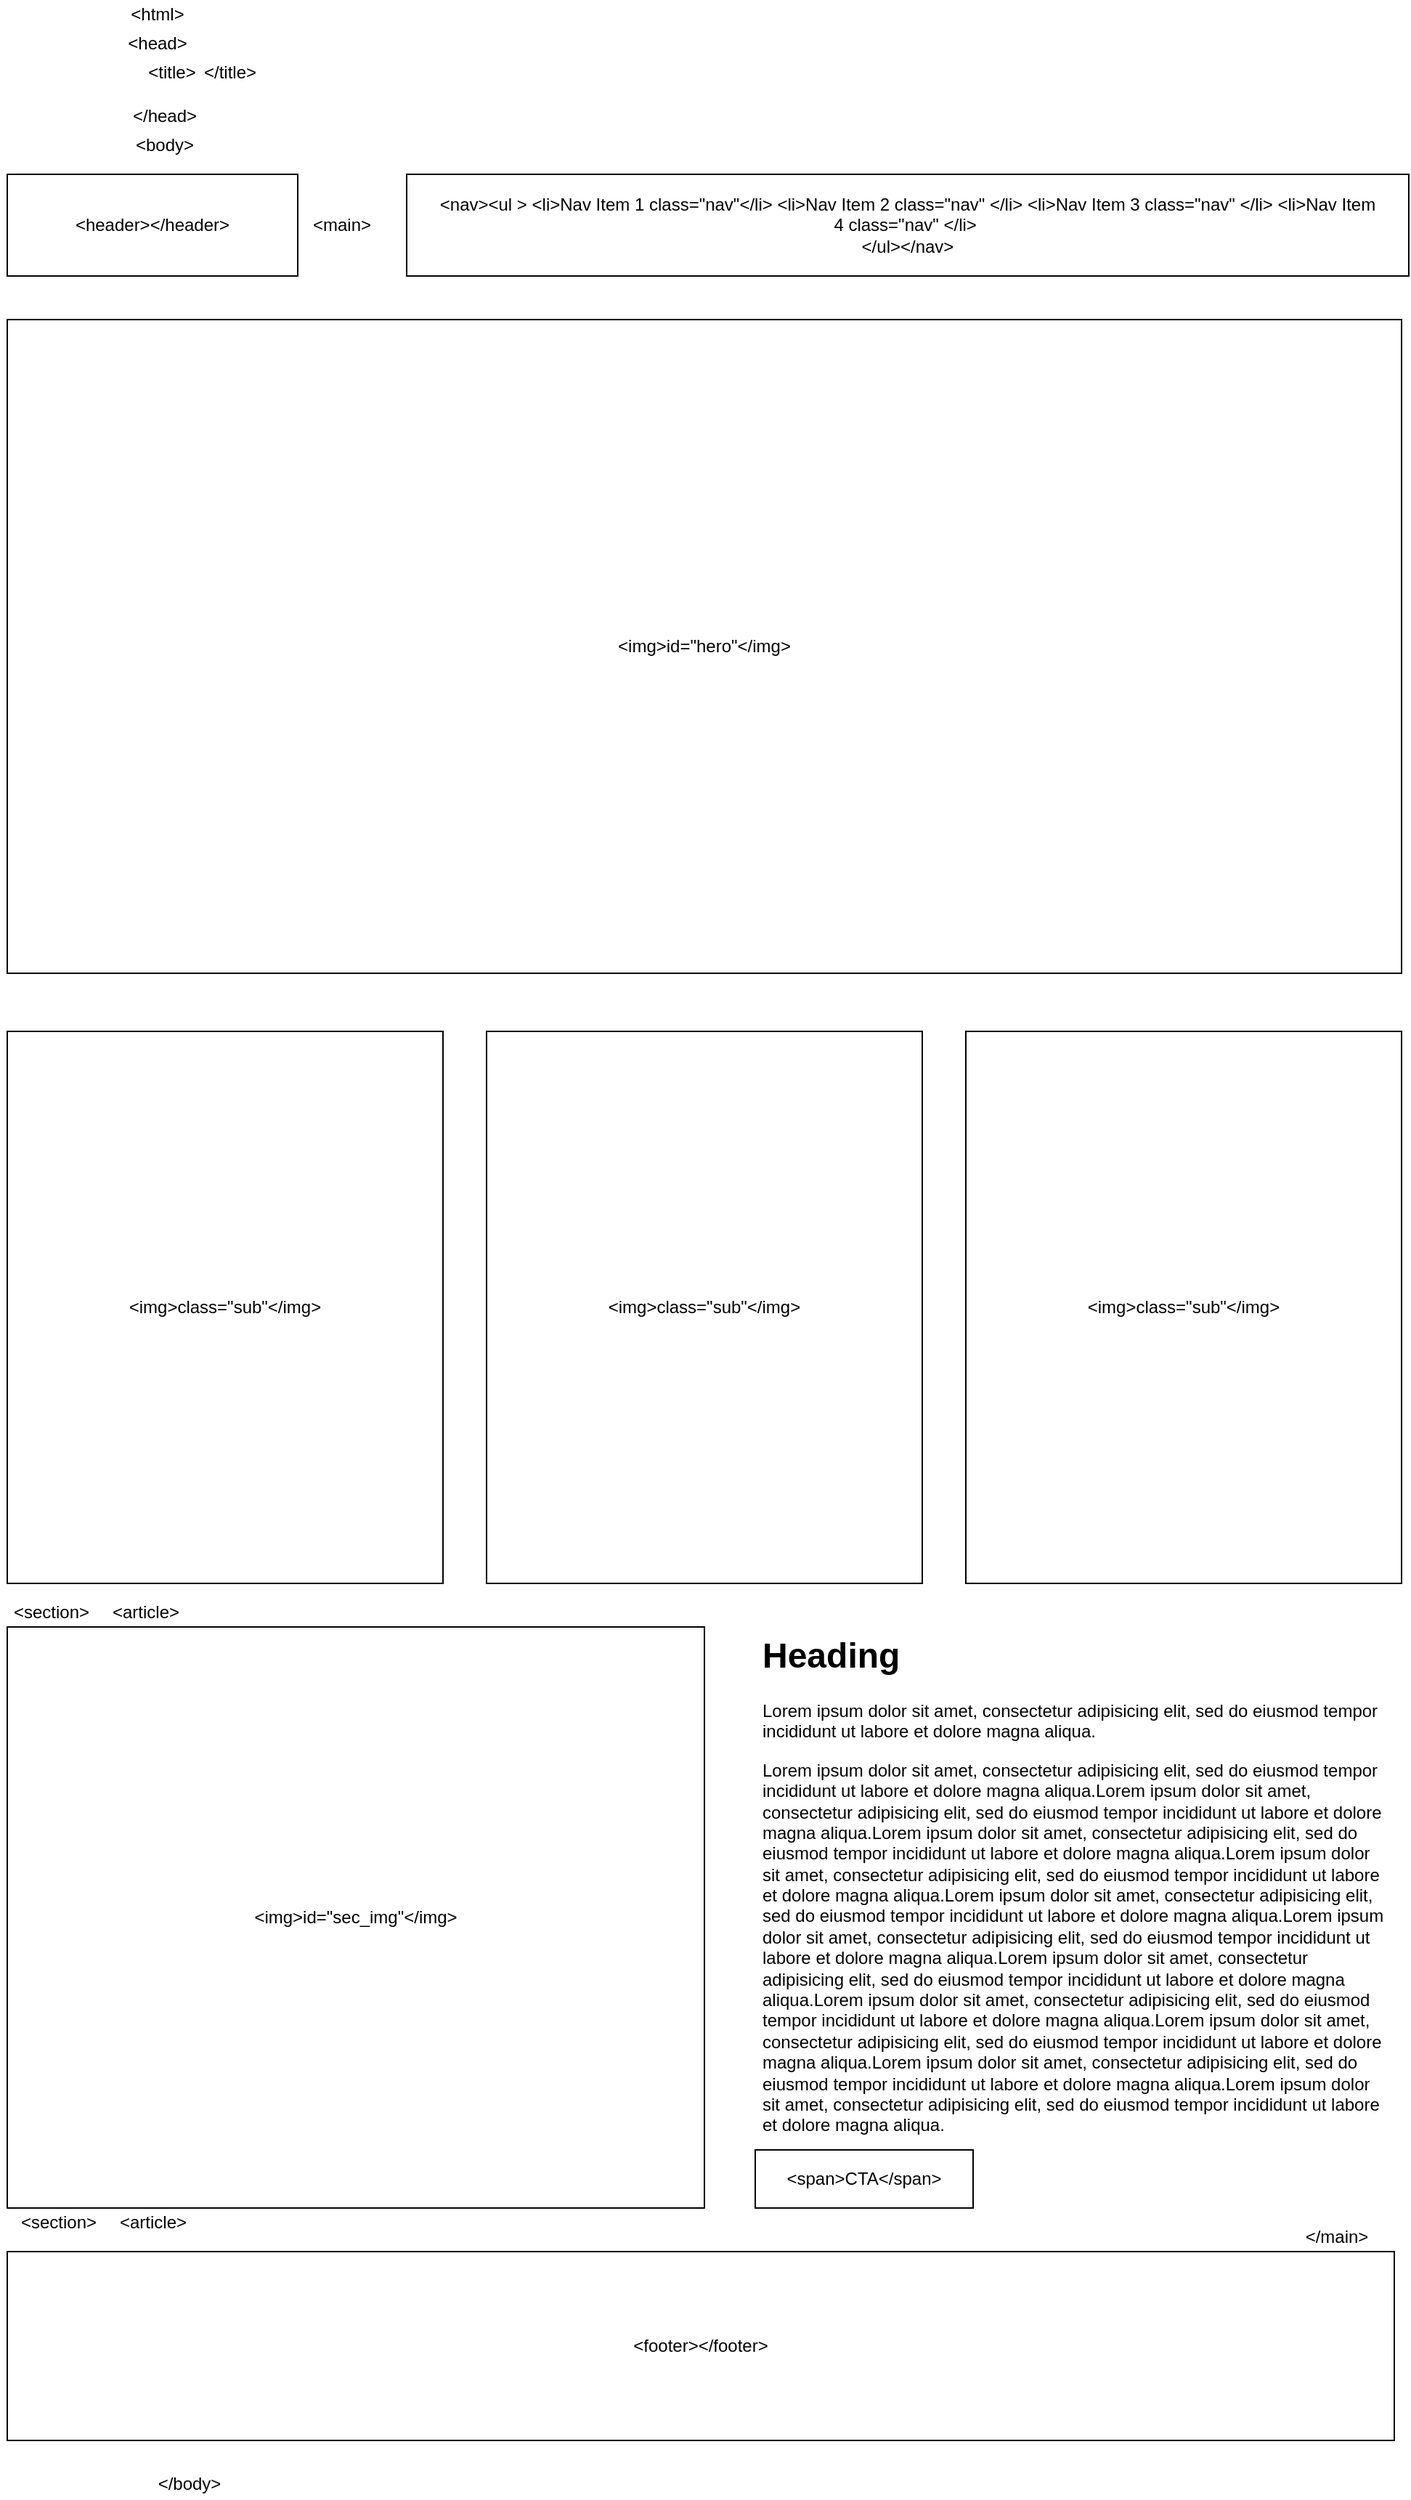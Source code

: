 <mxfile version="13.7.8" type="github">
  <diagram id="p2yzrnkit3_OtgPV_Iqt" name="Page-1">
    <mxGraphModel dx="2272" dy="800" grid="1" gridSize="10" guides="1" tooltips="1" connect="1" arrows="1" fold="1" page="1" pageScale="1" pageWidth="850" pageHeight="1100" math="0" shadow="0">
      <root>
        <mxCell id="0" />
        <mxCell id="1" parent="0" />
        <mxCell id="rvLtZvoa7bcQ7wEoCx9--2" value="&amp;lt;html&amp;gt;" style="text;html=1;align=center;verticalAlign=middle;resizable=0;points=[];autosize=1;" vertex="1" parent="1">
          <mxGeometry x="22.5" y="50" width="50" height="20" as="geometry" />
        </mxCell>
        <mxCell id="rvLtZvoa7bcQ7wEoCx9--3" value="&amp;lt;head&amp;gt;" style="text;html=1;align=center;verticalAlign=middle;resizable=0;points=[];autosize=1;" vertex="1" parent="1">
          <mxGeometry x="17.5" y="70" width="60" height="20" as="geometry" />
        </mxCell>
        <mxCell id="rvLtZvoa7bcQ7wEoCx9--4" value="&amp;lt;title&amp;gt;" style="text;html=1;align=center;verticalAlign=middle;resizable=0;points=[];autosize=1;" vertex="1" parent="1">
          <mxGeometry x="32.5" y="90" width="50" height="20" as="geometry" />
        </mxCell>
        <mxCell id="rvLtZvoa7bcQ7wEoCx9--5" value="&amp;lt;body&amp;gt;" style="text;html=1;align=center;verticalAlign=middle;resizable=0;points=[];autosize=1;" vertex="1" parent="1">
          <mxGeometry x="22.5" y="140" width="60" height="20" as="geometry" />
        </mxCell>
        <mxCell id="rvLtZvoa7bcQ7wEoCx9--7" value="&amp;lt;img&amp;gt;id=&quot;hero&quot;&amp;lt;/img&amp;gt;" style="rounded=0;whiteSpace=wrap;html=1;" vertex="1" parent="1">
          <mxGeometry x="-55" y="270" width="960" height="450" as="geometry" />
        </mxCell>
        <mxCell id="rvLtZvoa7bcQ7wEoCx9--9" value="&amp;lt;img&amp;gt;class=&quot;sub&quot;&amp;lt;/img&amp;gt;" style="rounded=0;whiteSpace=wrap;html=1;" vertex="1" parent="1">
          <mxGeometry x="-55" y="760" width="300" height="380" as="geometry" />
        </mxCell>
        <mxCell id="rvLtZvoa7bcQ7wEoCx9--11" value="&amp;lt;header&amp;gt;&amp;lt;/header&amp;gt;" style="rounded=0;whiteSpace=wrap;html=1;" vertex="1" parent="1">
          <mxGeometry x="-55" y="170" width="200" height="70" as="geometry" />
        </mxCell>
        <mxCell id="rvLtZvoa7bcQ7wEoCx9--13" value="&lt;span&gt;&amp;lt;img&amp;gt;class=&quot;sub&quot;&amp;lt;/img&amp;gt;&lt;/span&gt;" style="rounded=0;whiteSpace=wrap;html=1;" vertex="1" parent="1">
          <mxGeometry x="275" y="760" width="300" height="380" as="geometry" />
        </mxCell>
        <mxCell id="rvLtZvoa7bcQ7wEoCx9--14" value="&lt;span&gt;&amp;lt;img&amp;gt;class=&quot;sub&quot;&amp;lt;/img&amp;gt;&lt;/span&gt;" style="rounded=0;whiteSpace=wrap;html=1;" vertex="1" parent="1">
          <mxGeometry x="605" y="760" width="300" height="380" as="geometry" />
        </mxCell>
        <mxCell id="rvLtZvoa7bcQ7wEoCx9--17" value="&amp;lt;nav&amp;gt;&amp;lt;ul &amp;gt; &amp;lt;li&amp;gt;Nav Item 1 class=&quot;nav&quot;&amp;lt;/li&amp;gt;&amp;nbsp;&amp;lt;li&amp;gt;Nav Item 2&amp;nbsp;class=&quot;nav&quot; &amp;lt;/li&amp;gt;&amp;nbsp;&amp;lt;li&amp;gt;Nav Item 3&amp;nbsp;class=&quot;nav&quot; &amp;lt;/li&amp;gt;&amp;nbsp;&amp;lt;li&amp;gt;Nav Item 4&amp;nbsp;class=&quot;nav&quot; &amp;lt;/li&amp;gt;&amp;nbsp;&lt;br&gt;&amp;lt;/ul&amp;gt;&amp;lt;/nav&amp;gt;" style="rounded=0;whiteSpace=wrap;html=1;" vertex="1" parent="1">
          <mxGeometry x="220" y="170" width="690" height="70" as="geometry" />
        </mxCell>
        <mxCell id="rvLtZvoa7bcQ7wEoCx9--19" value="&amp;lt;img&amp;gt;id=&quot;sec_img&quot;&amp;lt;/img&amp;gt;" style="rounded=0;whiteSpace=wrap;html=1;" vertex="1" parent="1">
          <mxGeometry x="-55" y="1170" width="480" height="400" as="geometry" />
        </mxCell>
        <mxCell id="rvLtZvoa7bcQ7wEoCx9--20" value="&lt;h1&gt;Heading&lt;/h1&gt;&lt;p&gt;Lorem ipsum dolor sit amet, consectetur adipisicing elit, sed do eiusmod tempor incididunt ut labore et dolore magna aliqua.&amp;nbsp;&lt;/p&gt;Lorem ipsum dolor sit amet, consectetur adipisicing elit, sed do eiusmod tempor incididunt ut labore et dolore magna aliqua.Lorem ipsum dolor sit amet, consectetur adipisicing elit, sed do eiusmod tempor incididunt ut labore et dolore magna aliqua.Lorem ipsum dolor sit amet, consectetur adipisicing elit, sed do eiusmod tempor incididunt ut labore et dolore magna aliqua.Lorem ipsum dolor sit amet, consectetur adipisicing elit, sed do eiusmod tempor incididunt ut labore et dolore magna aliqua.Lorem ipsum dolor sit amet, consectetur adipisicing elit, sed do eiusmod tempor incididunt ut labore et dolore magna aliqua.Lorem ipsum dolor sit amet, consectetur adipisicing elit, sed do eiusmod tempor incididunt ut labore et dolore magna aliqua.Lorem ipsum dolor sit amet, consectetur adipisicing elit, sed do eiusmod tempor incididunt ut labore et dolore magna aliqua.Lorem ipsum dolor sit amet, consectetur adipisicing elit, sed do eiusmod tempor incididunt ut labore et dolore magna aliqua.Lorem ipsum dolor sit amet, consectetur adipisicing elit, sed do eiusmod tempor incididunt ut labore et dolore magna aliqua.Lorem ipsum dolor sit amet, consectetur adipisicing elit, sed do eiusmod tempor incididunt ut labore et dolore magna aliqua.Lorem ipsum dolor sit amet, consectetur adipisicing elit, sed do eiusmod tempor incididunt ut labore et dolore magna aliqua." style="text;html=1;strokeColor=none;fillColor=none;spacing=5;spacingTop=-20;whiteSpace=wrap;overflow=hidden;rounded=0;" vertex="1" parent="1">
          <mxGeometry x="460" y="1170" width="440" height="350" as="geometry" />
        </mxCell>
        <mxCell id="rvLtZvoa7bcQ7wEoCx9--21" value="&amp;lt;span&amp;gt;CTA&amp;lt;/span&amp;gt;" style="whiteSpace=wrap;html=1;" vertex="1" parent="1">
          <mxGeometry x="460" y="1530" width="150" height="40" as="geometry" />
        </mxCell>
        <mxCell id="rvLtZvoa7bcQ7wEoCx9--23" value="&amp;lt;/main&amp;gt;" style="text;html=1;align=center;verticalAlign=middle;resizable=0;points=[];autosize=1;" vertex="1" parent="1">
          <mxGeometry x="830" y="1580" width="60" height="20" as="geometry" />
        </mxCell>
        <mxCell id="rvLtZvoa7bcQ7wEoCx9--24" value="&amp;lt;/body&amp;gt;" style="text;html=1;align=center;verticalAlign=middle;resizable=0;points=[];autosize=1;" vertex="1" parent="1">
          <mxGeometry x="40" y="1750" width="60" height="20" as="geometry" />
        </mxCell>
        <mxCell id="rvLtZvoa7bcQ7wEoCx9--25" value="&amp;lt;footer&amp;gt;&amp;lt;/footer&amp;gt;" style="rounded=0;whiteSpace=wrap;html=1;" vertex="1" parent="1">
          <mxGeometry x="-55" y="1600" width="955" height="130" as="geometry" />
        </mxCell>
        <mxCell id="rvLtZvoa7bcQ7wEoCx9--26" value="&amp;lt;main&amp;gt;" style="text;html=1;align=center;verticalAlign=middle;resizable=0;points=[];autosize=1;" vertex="1" parent="1">
          <mxGeometry x="145" y="195" width="60" height="20" as="geometry" />
        </mxCell>
        <mxCell id="rvLtZvoa7bcQ7wEoCx9--27" value="&amp;lt;/head&amp;gt;" style="text;html=1;align=center;verticalAlign=middle;resizable=0;points=[];autosize=1;" vertex="1" parent="1">
          <mxGeometry x="22.5" y="120" width="60" height="20" as="geometry" />
        </mxCell>
        <mxCell id="rvLtZvoa7bcQ7wEoCx9--28" value="&amp;lt;/title&amp;gt;" style="text;html=1;align=center;verticalAlign=middle;resizable=0;points=[];autosize=1;" vertex="1" parent="1">
          <mxGeometry x="72.5" y="90" width="50" height="20" as="geometry" />
        </mxCell>
        <mxCell id="rvLtZvoa7bcQ7wEoCx9--29" value="&amp;lt;section&amp;gt;" style="text;html=1;align=center;verticalAlign=middle;resizable=0;points=[];autosize=1;" vertex="1" parent="1">
          <mxGeometry x="-60" y="1150" width="70" height="20" as="geometry" />
        </mxCell>
        <mxCell id="rvLtZvoa7bcQ7wEoCx9--30" value="&amp;lt;article&amp;gt;" style="text;html=1;align=center;verticalAlign=middle;resizable=0;points=[];autosize=1;" vertex="1" parent="1">
          <mxGeometry x="10" y="1150" width="60" height="20" as="geometry" />
        </mxCell>
        <mxCell id="rvLtZvoa7bcQ7wEoCx9--31" value="&amp;lt;section&amp;gt;" style="text;html=1;align=center;verticalAlign=middle;resizable=0;points=[];autosize=1;" vertex="1" parent="1">
          <mxGeometry x="-55" y="1570" width="70" height="20" as="geometry" />
        </mxCell>
        <mxCell id="rvLtZvoa7bcQ7wEoCx9--32" value="&amp;lt;article&amp;gt;" style="text;html=1;align=center;verticalAlign=middle;resizable=0;points=[];autosize=1;" vertex="1" parent="1">
          <mxGeometry x="15" y="1570" width="60" height="20" as="geometry" />
        </mxCell>
      </root>
    </mxGraphModel>
  </diagram>
</mxfile>
